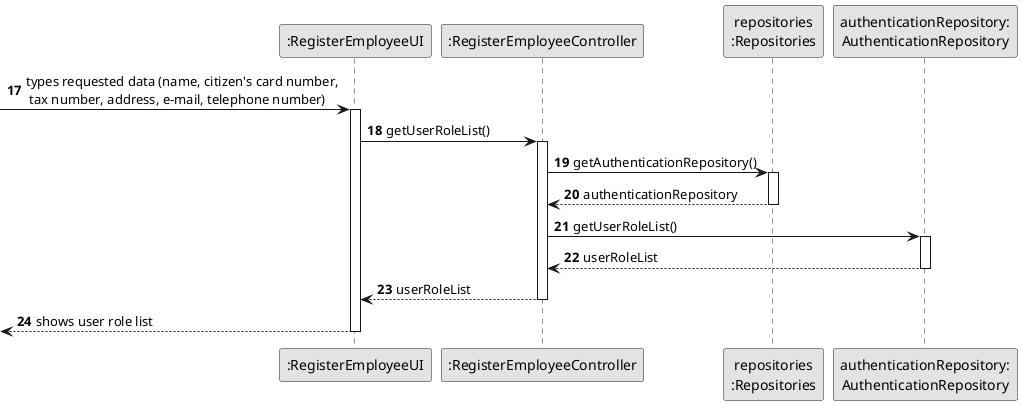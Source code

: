 @startuml
skinparam monochrome true
skinparam packageStyle rectangle
skinparam shadowing false

participant ":RegisterEmployeeUI" as UI
participant ":RegisterEmployeeController" as CTRL
participant "repositories\n:Repositories" as REPS
participant "authenticationRepository:\nAuthenticationRepository" as authenticationRep

autonumber 17
    -> UI : types requested data (name, citizen's card number,\n tax number, address, e-mail, telephone number)
    activate UI

        UI -> CTRL : getUserRoleList()
        activate CTRL

        CTRL -> REPS : getAuthenticationRepository()
        activate REPS

        REPS --> CTRL: authenticationRepository
        deactivate REPS

        CTRL -> authenticationRep : getUserRoleList()
        activate authenticationRep

        authenticationRep --> CTRL : userRoleList
        deactivate authenticationRep

        CTRL --> UI : userRoleList
        deactivate CTRL

    <-- UI : shows user role list
    deactivate UI


@enduml
